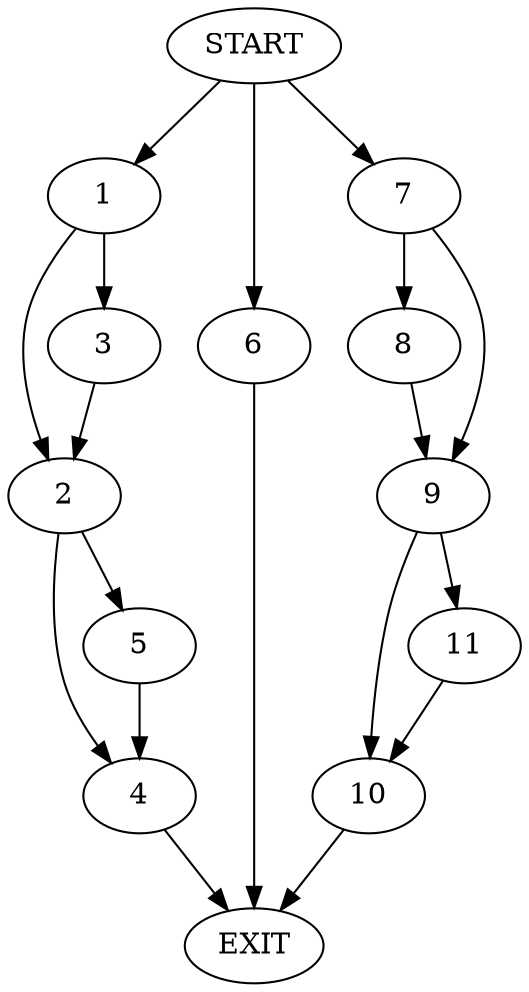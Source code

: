 digraph {
0 [label="START"]
12 [label="EXIT"]
0 -> 1
1 -> 2
1 -> 3
3 -> 2
2 -> 4
2 -> 5
5 -> 4
4 -> 12
0 -> 6
6 -> 12
0 -> 7
7 -> 8
7 -> 9
8 -> 9
9 -> 10
9 -> 11
10 -> 12
11 -> 10
}
